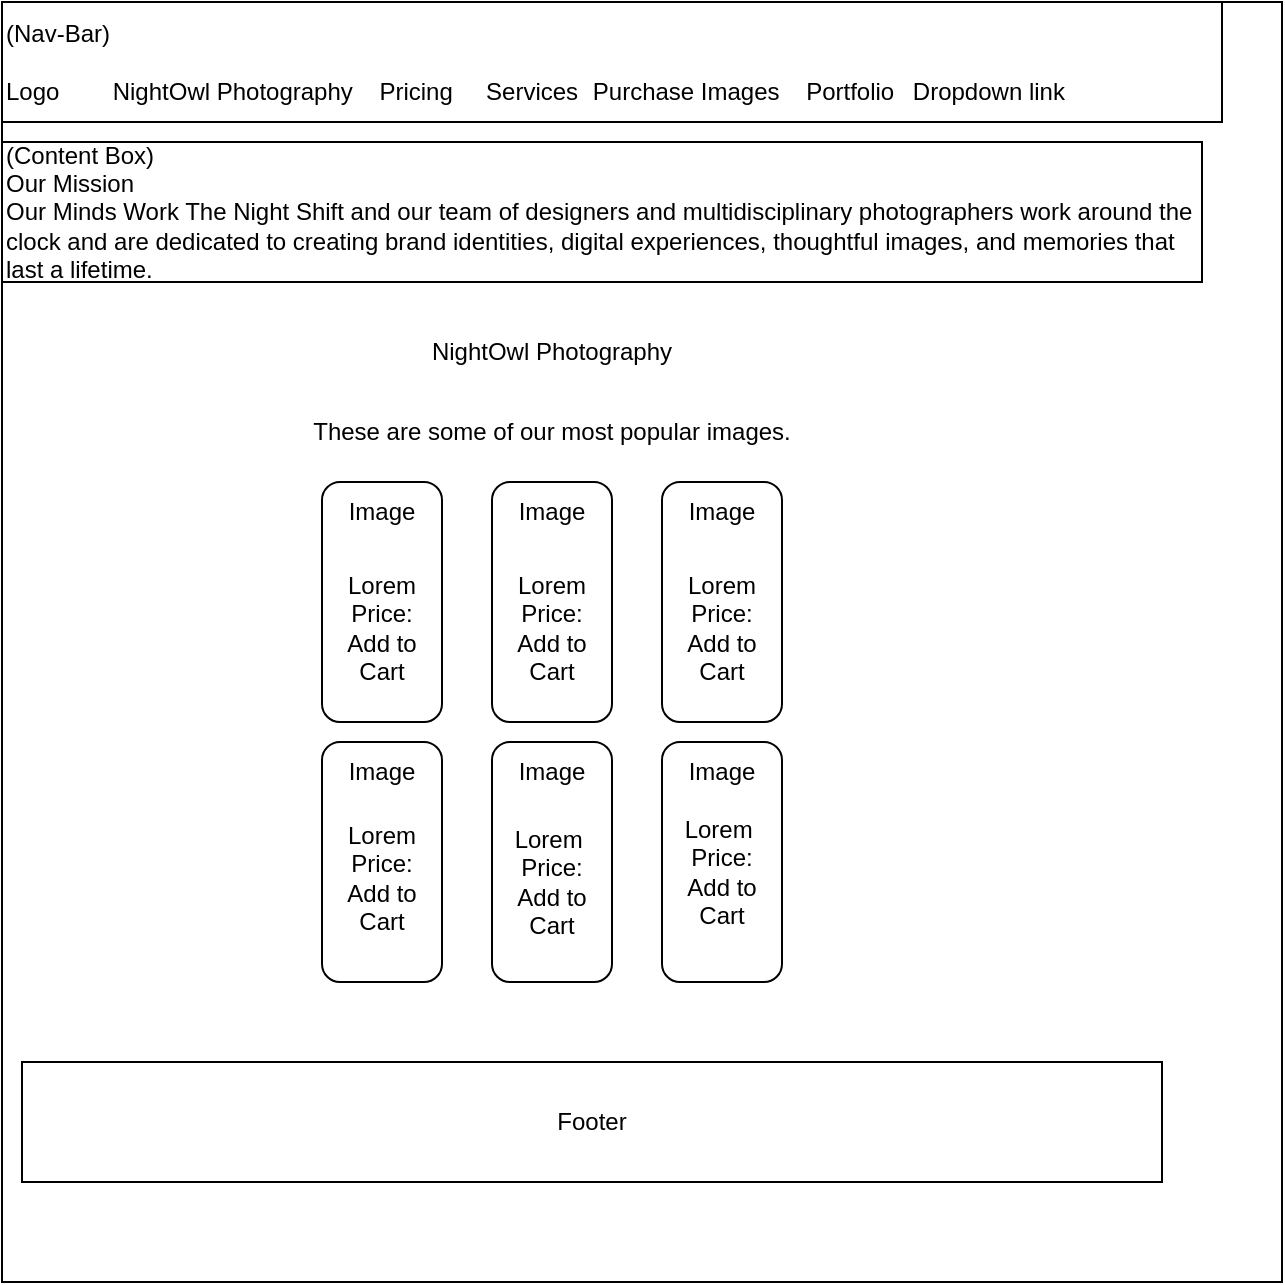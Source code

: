 <mxfile>
    <diagram id="fTTmBWbjmylMEanPW_Ev" name="Page-1">
        <mxGraphModel dx="567" dy="433" grid="1" gridSize="10" guides="1" tooltips="1" connect="1" arrows="1" fold="1" page="1" pageScale="1" pageWidth="850" pageHeight="1100" math="0" shadow="0">
            <root>
                <mxCell id="0"/>
                <mxCell id="1" parent="0"/>
                <mxCell id="27" value="" style="whiteSpace=wrap;html=1;aspect=fixed;labelBackgroundColor=#000000;labelBorderColor=default;fontColor=none;noLabel=1;" vertex="1" parent="1">
                    <mxGeometry width="640" height="640" as="geometry"/>
                </mxCell>
                <mxCell id="2" value="(Nav-Bar)&lt;br&gt;&lt;br&gt;Logo&lt;span style=&quot;white-space: pre;&quot;&gt;&#9;&lt;/span&gt;NightOwl Photography&lt;span style=&quot;white-space: pre;&quot;&gt;&#9;&lt;/span&gt;Pricing&lt;span style=&quot;white-space: pre;&quot;&gt;&#9;&lt;/span&gt;Services&lt;span style=&quot;white-space: pre;&quot;&gt;&#9;&lt;/span&gt;Purchase Images&amp;nbsp;&lt;span style=&quot;white-space: pre;&quot;&gt;&#9;&lt;/span&gt;Portfolio&lt;span style=&quot;white-space: pre;&quot;&gt;&#9;&lt;/span&gt;Dropdown link" style="rounded=0;whiteSpace=wrap;html=1;align=left;" parent="1" vertex="1">
                    <mxGeometry width="610" height="60" as="geometry"/>
                </mxCell>
                <mxCell id="3" value="(Content Box)&lt;br&gt;Our Mission&lt;br&gt;Our Minds Work The Night Shift and our team of designers and multidisciplinary photographers work around the clock and are dedicated to creating brand identities, digital experiences, thoughtful images, and memories that last a lifetime.&amp;nbsp;" style="rounded=0;whiteSpace=wrap;html=1;align=left;" vertex="1" parent="1">
                    <mxGeometry y="70" width="600" height="70" as="geometry"/>
                </mxCell>
                <mxCell id="4" value="NightOwl Photography" style="text;html=1;strokeColor=none;fillColor=none;align=center;verticalAlign=middle;whiteSpace=wrap;rounded=0;" vertex="1" parent="1">
                    <mxGeometry x="170" y="160" width="210" height="30" as="geometry"/>
                </mxCell>
                <mxCell id="5" value="These are some of our most popular images." style="text;html=1;strokeColor=none;fillColor=none;align=center;verticalAlign=middle;whiteSpace=wrap;rounded=0;" vertex="1" parent="1">
                    <mxGeometry x="125" y="200" width="300" height="30" as="geometry"/>
                </mxCell>
                <mxCell id="6" value="" style="rounded=1;whiteSpace=wrap;html=1;rotation=90;" vertex="1" parent="1">
                    <mxGeometry x="130" y="270" width="120" height="60" as="geometry"/>
                </mxCell>
                <mxCell id="7" value="" style="rounded=1;whiteSpace=wrap;html=1;rotation=90;" vertex="1" parent="1">
                    <mxGeometry x="215" y="270" width="120" height="60" as="geometry"/>
                </mxCell>
                <mxCell id="8" value="" style="rounded=1;whiteSpace=wrap;html=1;rotation=90;" vertex="1" parent="1">
                    <mxGeometry x="300" y="270" width="120" height="60" as="geometry"/>
                </mxCell>
                <mxCell id="9" value="" style="rounded=1;whiteSpace=wrap;html=1;rotation=90;" vertex="1" parent="1">
                    <mxGeometry x="130" y="400" width="120" height="60" as="geometry"/>
                </mxCell>
                <mxCell id="10" value="" style="rounded=1;whiteSpace=wrap;html=1;rotation=90;" vertex="1" parent="1">
                    <mxGeometry x="215" y="400" width="120" height="60" as="geometry"/>
                </mxCell>
                <mxCell id="11" value="" style="rounded=1;whiteSpace=wrap;html=1;rotation=90;" vertex="1" parent="1">
                    <mxGeometry x="300" y="400" width="120" height="60" as="geometry"/>
                </mxCell>
                <mxCell id="12" value="Image" style="text;html=1;strokeColor=none;fillColor=none;align=center;verticalAlign=middle;whiteSpace=wrap;rounded=0;" vertex="1" parent="1">
                    <mxGeometry x="160" y="240" width="60" height="30" as="geometry"/>
                </mxCell>
                <mxCell id="13" value="Image" style="text;html=1;strokeColor=none;fillColor=none;align=center;verticalAlign=middle;whiteSpace=wrap;rounded=0;" vertex="1" parent="1">
                    <mxGeometry x="245" y="240" width="60" height="30" as="geometry"/>
                </mxCell>
                <mxCell id="14" value="Image" style="text;html=1;strokeColor=none;fillColor=none;align=center;verticalAlign=middle;whiteSpace=wrap;rounded=0;" vertex="1" parent="1">
                    <mxGeometry x="330" y="240" width="60" height="30" as="geometry"/>
                </mxCell>
                <mxCell id="15" value="Lorem&amp;nbsp;&lt;br&gt;Price:&lt;br&gt;Add to Cart" style="text;html=1;strokeColor=none;fillColor=none;align=center;verticalAlign=middle;whiteSpace=wrap;rounded=0;" vertex="1" parent="1">
                    <mxGeometry x="245" y="410" width="60" height="60" as="geometry"/>
                </mxCell>
                <mxCell id="16" value="Image" style="text;html=1;strokeColor=none;fillColor=none;align=center;verticalAlign=middle;whiteSpace=wrap;rounded=0;" vertex="1" parent="1">
                    <mxGeometry x="160" y="370" width="60" height="30" as="geometry"/>
                </mxCell>
                <mxCell id="17" value="Image" style="text;html=1;strokeColor=none;fillColor=none;align=center;verticalAlign=middle;whiteSpace=wrap;rounded=0;" vertex="1" parent="1">
                    <mxGeometry x="245" y="370" width="60" height="30" as="geometry"/>
                </mxCell>
                <mxCell id="18" value="Image" style="text;html=1;strokeColor=none;fillColor=none;align=center;verticalAlign=middle;whiteSpace=wrap;rounded=0;" vertex="1" parent="1">
                    <mxGeometry x="330" y="370" width="60" height="30" as="geometry"/>
                </mxCell>
                <mxCell id="19" value="Lorem&lt;br&gt;Price:&lt;br&gt;Add to Cart" style="text;html=1;strokeColor=none;fillColor=none;align=center;verticalAlign=middle;whiteSpace=wrap;rounded=0;" vertex="1" parent="1">
                    <mxGeometry x="160" y="285" width="60" height="55" as="geometry"/>
                </mxCell>
                <mxCell id="20" value="Lorem&amp;nbsp;&lt;br&gt;Price:&lt;br&gt;Add to Cart" style="text;html=1;strokeColor=none;fillColor=none;align=center;verticalAlign=middle;whiteSpace=wrap;rounded=0;" vertex="1" parent="1">
                    <mxGeometry x="330" y="410" width="60" height="50" as="geometry"/>
                </mxCell>
                <mxCell id="21" value="Lorem&lt;br&gt;Price:&lt;br&gt;Add to Cart" style="text;html=1;strokeColor=none;fillColor=none;align=center;verticalAlign=middle;whiteSpace=wrap;rounded=0;" vertex="1" parent="1">
                    <mxGeometry x="245" y="285" width="60" height="55" as="geometry"/>
                </mxCell>
                <mxCell id="22" value="Lorem&lt;br&gt;Price:&lt;br&gt;Add to Cart" style="text;html=1;strokeColor=none;fillColor=none;align=center;verticalAlign=middle;whiteSpace=wrap;rounded=0;" vertex="1" parent="1">
                    <mxGeometry x="330" y="285" width="60" height="55" as="geometry"/>
                </mxCell>
                <mxCell id="23" value="Lorem&lt;br&gt;Price:&lt;br&gt;Add to Cart" style="text;html=1;strokeColor=none;fillColor=none;align=center;verticalAlign=middle;whiteSpace=wrap;rounded=0;" vertex="1" parent="1">
                    <mxGeometry x="160" y="415" width="60" height="45" as="geometry"/>
                </mxCell>
                <mxCell id="26" value="Footer" style="rounded=0;whiteSpace=wrap;html=1;labelBackgroundColor=default;" vertex="1" parent="1">
                    <mxGeometry x="10" y="530" width="570" height="60" as="geometry"/>
                </mxCell>
            </root>
        </mxGraphModel>
    </diagram>
</mxfile>